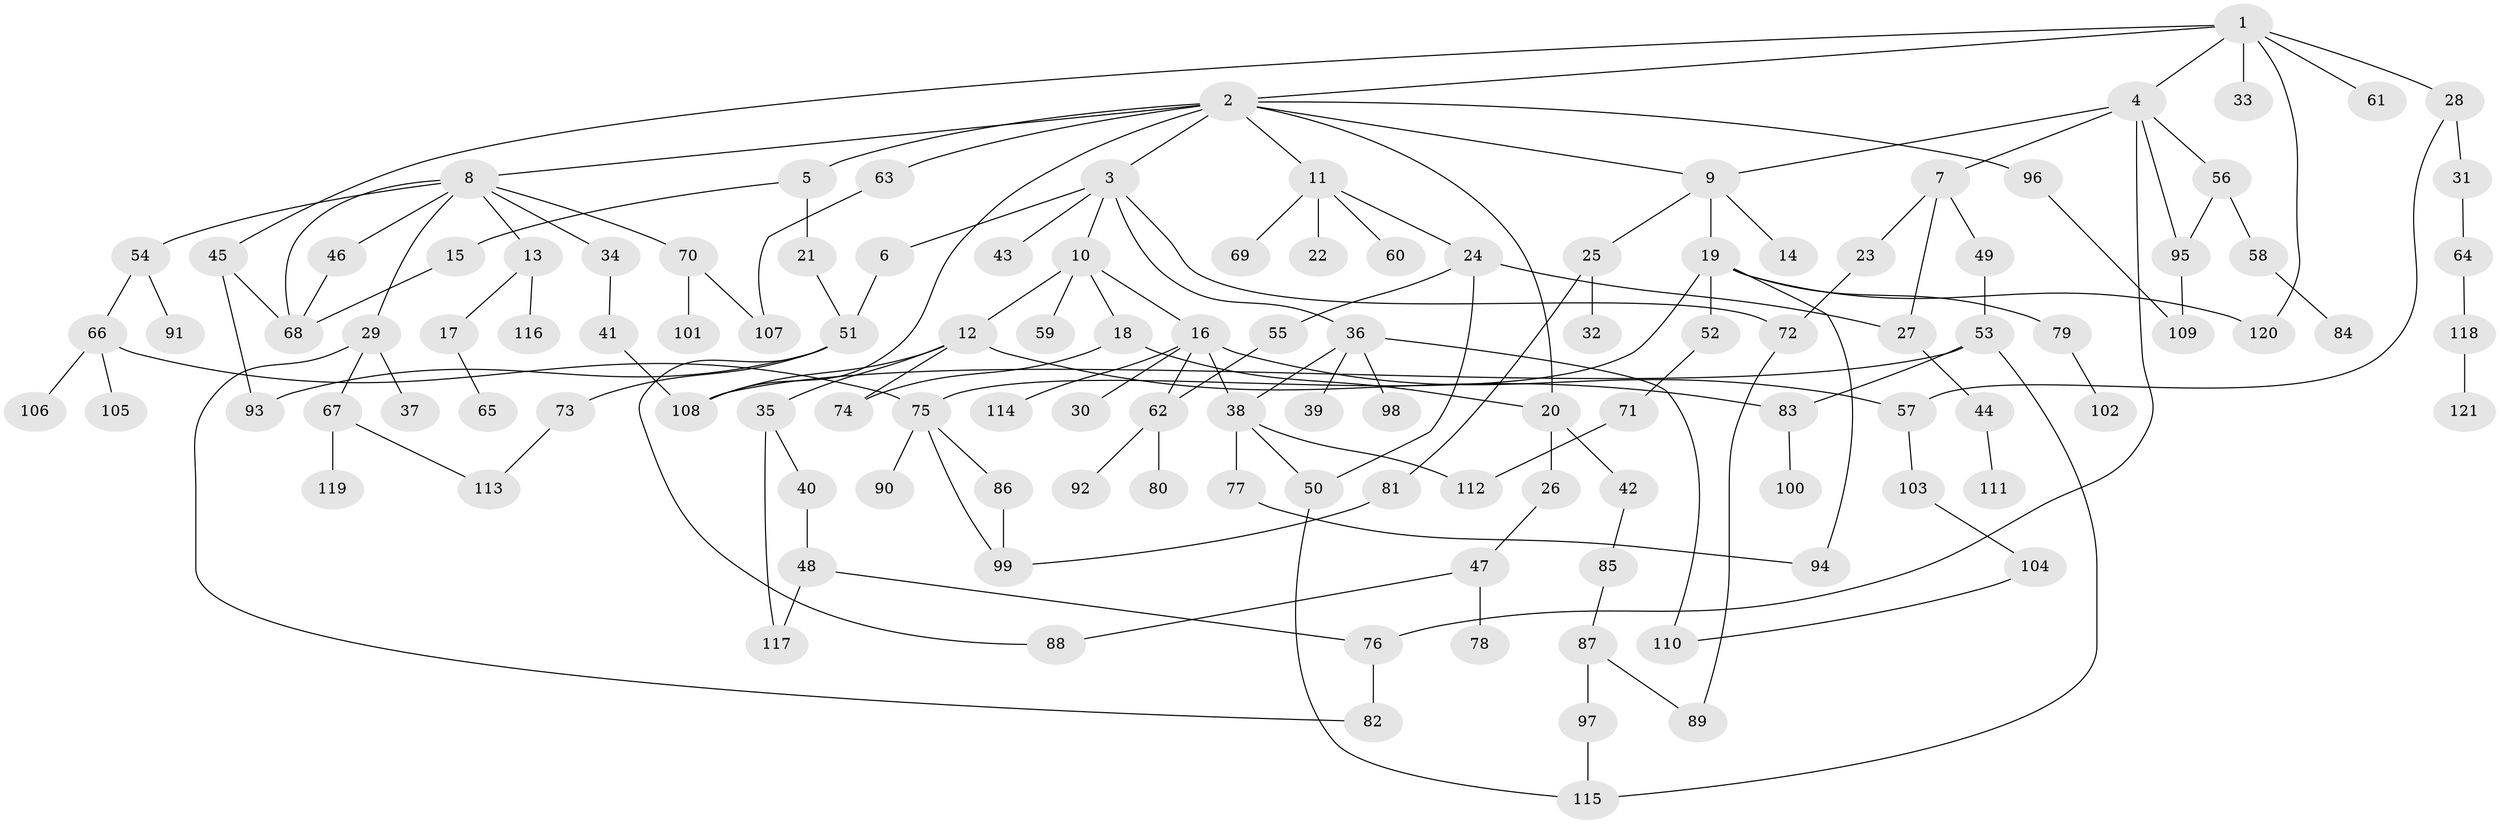 // coarse degree distribution, {6: 0.04819277108433735, 10: 0.012048192771084338, 9: 0.024096385542168676, 3: 0.12048192771084337, 2: 0.3132530120481928, 5: 0.0963855421686747, 4: 0.0963855421686747, 1: 0.2891566265060241}
// Generated by graph-tools (version 1.1) at 2025/51/02/27/25 19:51:38]
// undirected, 121 vertices, 156 edges
graph export_dot {
graph [start="1"]
  node [color=gray90,style=filled];
  1;
  2;
  3;
  4;
  5;
  6;
  7;
  8;
  9;
  10;
  11;
  12;
  13;
  14;
  15;
  16;
  17;
  18;
  19;
  20;
  21;
  22;
  23;
  24;
  25;
  26;
  27;
  28;
  29;
  30;
  31;
  32;
  33;
  34;
  35;
  36;
  37;
  38;
  39;
  40;
  41;
  42;
  43;
  44;
  45;
  46;
  47;
  48;
  49;
  50;
  51;
  52;
  53;
  54;
  55;
  56;
  57;
  58;
  59;
  60;
  61;
  62;
  63;
  64;
  65;
  66;
  67;
  68;
  69;
  70;
  71;
  72;
  73;
  74;
  75;
  76;
  77;
  78;
  79;
  80;
  81;
  82;
  83;
  84;
  85;
  86;
  87;
  88;
  89;
  90;
  91;
  92;
  93;
  94;
  95;
  96;
  97;
  98;
  99;
  100;
  101;
  102;
  103;
  104;
  105;
  106;
  107;
  108;
  109;
  110;
  111;
  112;
  113;
  114;
  115;
  116;
  117;
  118;
  119;
  120;
  121;
  1 -- 2;
  1 -- 4;
  1 -- 28;
  1 -- 33;
  1 -- 45;
  1 -- 61;
  1 -- 120;
  2 -- 3;
  2 -- 5;
  2 -- 8;
  2 -- 9;
  2 -- 11;
  2 -- 20;
  2 -- 63;
  2 -- 96;
  2 -- 108;
  3 -- 6;
  3 -- 10;
  3 -- 36;
  3 -- 43;
  3 -- 72;
  4 -- 7;
  4 -- 56;
  4 -- 76;
  4 -- 95;
  4 -- 9;
  5 -- 15;
  5 -- 21;
  6 -- 51;
  7 -- 23;
  7 -- 49;
  7 -- 27;
  8 -- 13;
  8 -- 29;
  8 -- 34;
  8 -- 46;
  8 -- 54;
  8 -- 70;
  8 -- 68;
  9 -- 14;
  9 -- 19;
  9 -- 25;
  10 -- 12;
  10 -- 16;
  10 -- 18;
  10 -- 59;
  11 -- 22;
  11 -- 24;
  11 -- 60;
  11 -- 69;
  12 -- 35;
  12 -- 83;
  12 -- 74;
  12 -- 108;
  13 -- 17;
  13 -- 116;
  15 -- 68;
  16 -- 30;
  16 -- 38;
  16 -- 57;
  16 -- 114;
  16 -- 62;
  17 -- 65;
  18 -- 74;
  18 -- 20;
  19 -- 52;
  19 -- 75;
  19 -- 79;
  19 -- 94;
  19 -- 120;
  20 -- 26;
  20 -- 42;
  21 -- 51;
  23 -- 72;
  24 -- 27;
  24 -- 50;
  24 -- 55;
  25 -- 32;
  25 -- 81;
  26 -- 47;
  27 -- 44;
  28 -- 31;
  28 -- 57;
  29 -- 37;
  29 -- 67;
  29 -- 82;
  31 -- 64;
  34 -- 41;
  35 -- 40;
  35 -- 117;
  36 -- 39;
  36 -- 98;
  36 -- 38;
  36 -- 110;
  38 -- 77;
  38 -- 112;
  38 -- 50;
  40 -- 48;
  41 -- 108;
  42 -- 85;
  44 -- 111;
  45 -- 68;
  45 -- 93;
  46 -- 68;
  47 -- 78;
  47 -- 88;
  48 -- 76;
  48 -- 117;
  49 -- 53;
  50 -- 115;
  51 -- 73;
  51 -- 93;
  51 -- 88;
  52 -- 71;
  53 -- 115;
  53 -- 83;
  53 -- 108;
  54 -- 66;
  54 -- 91;
  55 -- 62;
  56 -- 58;
  56 -- 95;
  57 -- 103;
  58 -- 84;
  62 -- 80;
  62 -- 92;
  63 -- 107;
  64 -- 118;
  66 -- 105;
  66 -- 106;
  66 -- 75;
  67 -- 119;
  67 -- 113;
  70 -- 101;
  70 -- 107;
  71 -- 112;
  72 -- 89;
  73 -- 113;
  75 -- 86;
  75 -- 90;
  75 -- 99;
  76 -- 82;
  77 -- 94;
  79 -- 102;
  81 -- 99;
  83 -- 100;
  85 -- 87;
  86 -- 99;
  87 -- 89;
  87 -- 97;
  95 -- 109;
  96 -- 109;
  97 -- 115;
  103 -- 104;
  104 -- 110;
  118 -- 121;
}
